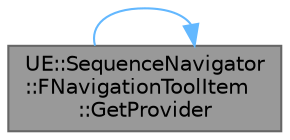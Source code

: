 digraph "UE::SequenceNavigator::FNavigationToolItem::GetProvider"
{
 // INTERACTIVE_SVG=YES
 // LATEX_PDF_SIZE
  bgcolor="transparent";
  edge [fontname=Helvetica,fontsize=10,labelfontname=Helvetica,labelfontsize=10];
  node [fontname=Helvetica,fontsize=10,shape=box,height=0.2,width=0.4];
  rankdir="LR";
  Node1 [id="Node000001",label="UE::SequenceNavigator\l::FNavigationToolItem\l::GetProvider",height=0.2,width=0.4,color="gray40", fillcolor="grey60", style="filled", fontcolor="black",tooltip="Gets the module provider responsible for the creation of this item."];
  Node1 -> Node1 [id="edge1_Node000001_Node000001",color="steelblue1",style="solid",tooltip=" "];
}
